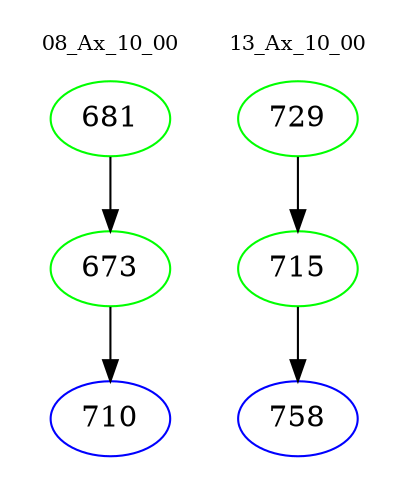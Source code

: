 digraph{
subgraph cluster_0 {
color = white
label = "08_Ax_10_00";
fontsize=10;
T0_681 [label="681", color="green"]
T0_681 -> T0_673 [color="black"]
T0_673 [label="673", color="green"]
T0_673 -> T0_710 [color="black"]
T0_710 [label="710", color="blue"]
}
subgraph cluster_1 {
color = white
label = "13_Ax_10_00";
fontsize=10;
T1_729 [label="729", color="green"]
T1_729 -> T1_715 [color="black"]
T1_715 [label="715", color="green"]
T1_715 -> T1_758 [color="black"]
T1_758 [label="758", color="blue"]
}
}
